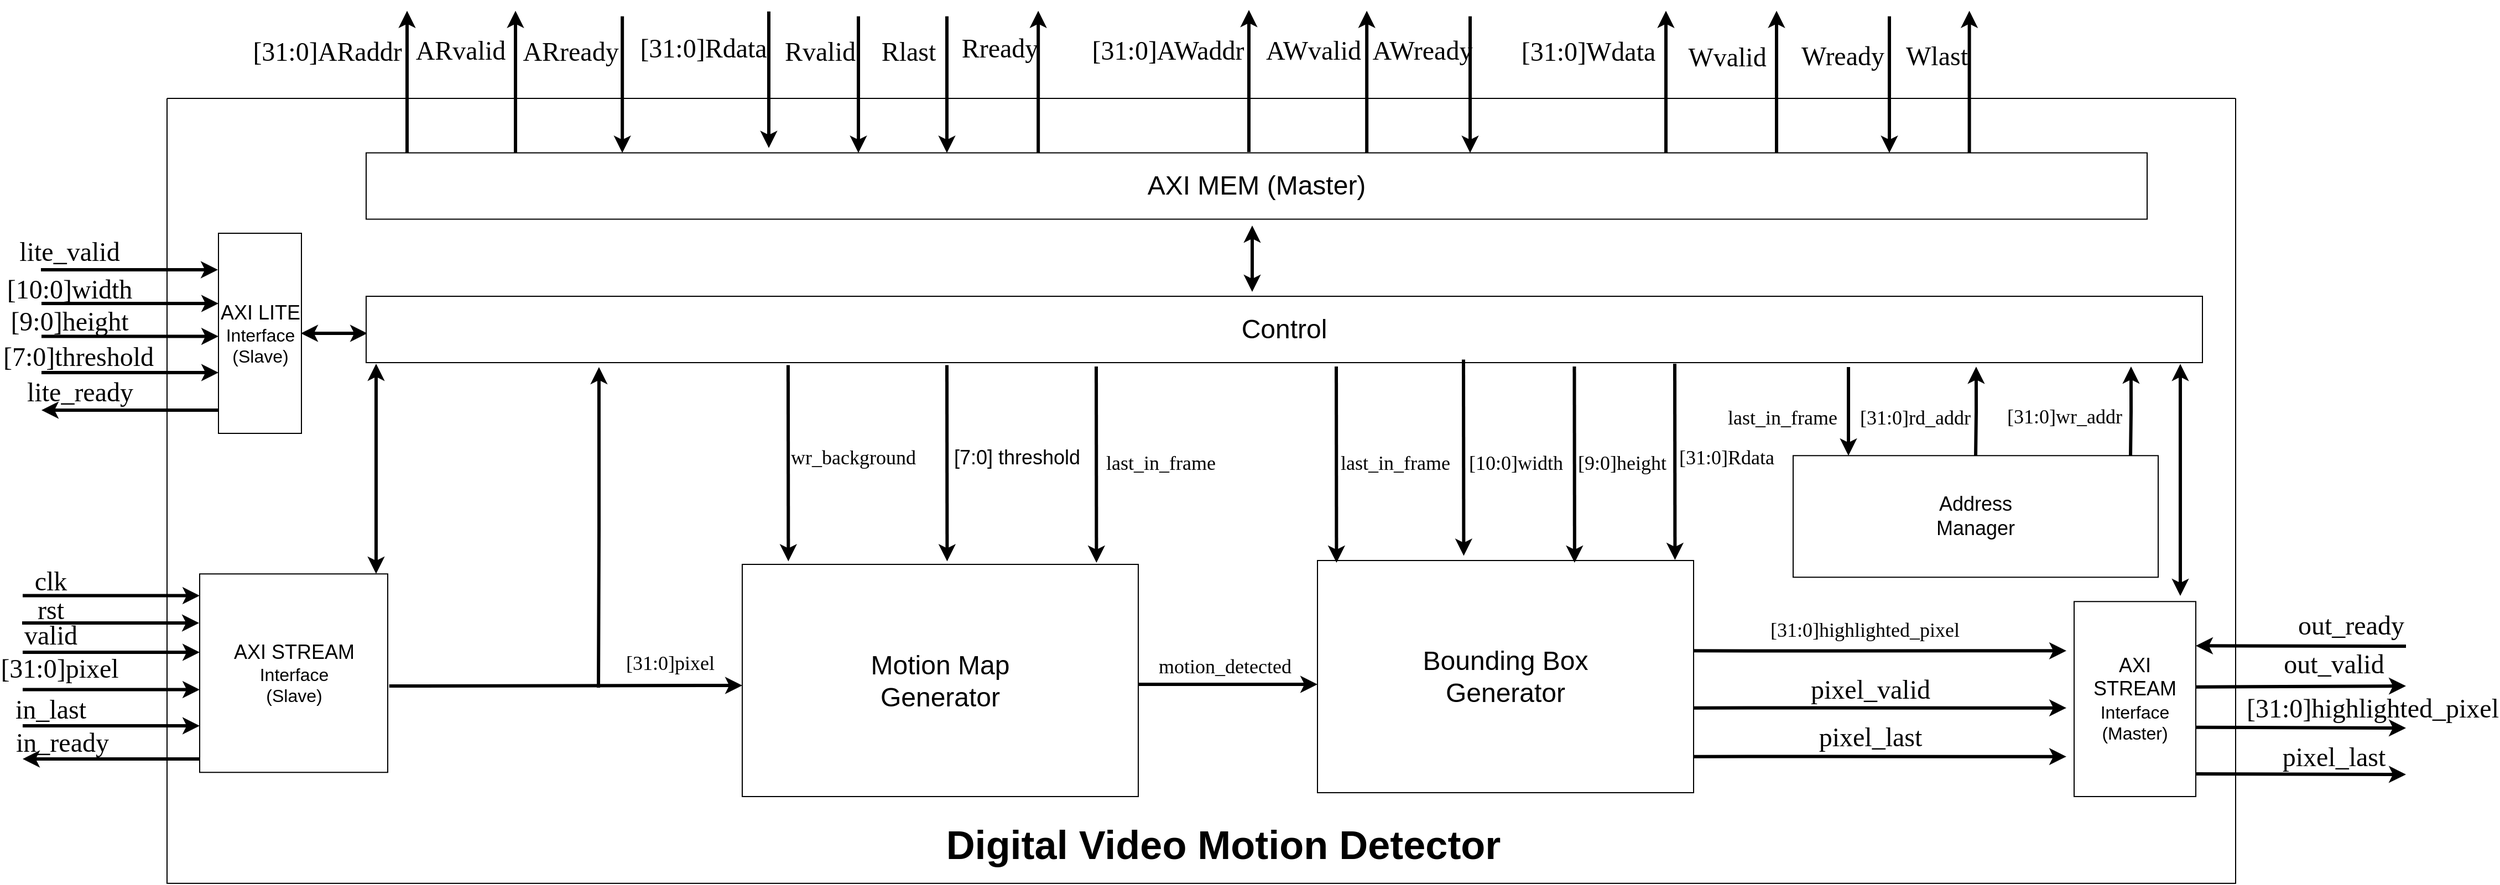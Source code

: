 <mxfile version="27.2.0">
  <diagram name="Page-1" id="8psTu5joOEkHxSPbt8DS">
    <mxGraphModel dx="3192" dy="2634" grid="1" gridSize="10" guides="1" tooltips="1" connect="1" arrows="1" fold="1" page="1" pageScale="1" pageWidth="827" pageHeight="1169" math="0" shadow="0">
      <root>
        <mxCell id="0" />
        <mxCell id="1" parent="0" />
        <mxCell id="5wcGb58u3SQSDJ49Bvyi-1" value="&lt;font style=&quot;font-size: 18px;&quot;&gt;AXI STREAM&lt;/font&gt;&lt;div&gt;&lt;font size=&quot;3&quot;&gt;Interface&lt;/font&gt;&lt;/div&gt;&lt;div&gt;&lt;font size=&quot;3&quot;&gt;(Slave)&lt;/font&gt;&lt;/div&gt;" style="rounded=0;whiteSpace=wrap;html=1;" parent="1" vertex="1">
          <mxGeometry x="69.5" y="20.13" width="170" height="179.5" as="geometry" />
        </mxCell>
        <mxCell id="5wcGb58u3SQSDJ49Bvyi-8" value="&lt;font style=&quot;font-size: 24px;&quot;&gt;AXI MEM (Master)&lt;/font&gt;" style="whiteSpace=wrap;html=1;" parent="1" vertex="1">
          <mxGeometry x="220" y="-360.75" width="1610" height="60" as="geometry" />
        </mxCell>
        <mxCell id="5wcGb58u3SQSDJ49Bvyi-29" value="" style="endArrow=classic;html=1;rounded=0;strokeWidth=3;" parent="1" edge="1">
          <mxGeometry width="50" height="50" relative="1" as="geometry">
            <mxPoint x="1403" y="-170" as="sourcePoint" />
            <mxPoint x="1403.2" y="7.46" as="targetPoint" />
          </mxGeometry>
        </mxCell>
        <mxCell id="5wcGb58u3SQSDJ49Bvyi-28" value="&lt;font style=&quot;font-size: 18px;&quot;&gt;AXI STREAM&lt;/font&gt;&lt;div&gt;&lt;font size=&quot;3&quot;&gt;Interface&lt;/font&gt;&lt;/div&gt;&lt;div&gt;&lt;font size=&quot;3&quot;&gt;(Master)&lt;/font&gt;&lt;/div&gt;" style="rounded=0;whiteSpace=wrap;html=1;" parent="1" vertex="1">
          <mxGeometry x="1764" y="45.12" width="110" height="176.38" as="geometry" />
        </mxCell>
        <mxCell id="1Rf1SUsvrOOBmwsHc8l4-15" value="" style="swimlane;startSize=0;" parent="1" vertex="1">
          <mxGeometry x="40" y="-410" width="1870" height="710" as="geometry" />
        </mxCell>
        <mxCell id="1Rf1SUsvrOOBmwsHc8l4-16" value="&lt;font style=&quot;font-size: 36px;&quot;&gt;&lt;b&gt;Digital Video Motion Detector&lt;/b&gt;&lt;/font&gt;" style="text;html=1;align=center;verticalAlign=middle;whiteSpace=wrap;rounded=0;" parent="1Rf1SUsvrOOBmwsHc8l4-15" vertex="1">
          <mxGeometry x="690" y="660" width="530" height="30" as="geometry" />
        </mxCell>
        <mxCell id="QHfzgOReWVNxUqewcKno-1" value="" style="endArrow=classic;startArrow=classic;html=1;rounded=0;strokeWidth=3;" edge="1" parent="1Rf1SUsvrOOBmwsHc8l4-15">
          <mxGeometry width="50" height="50" relative="1" as="geometry">
            <mxPoint x="981" y="175" as="sourcePoint" />
            <mxPoint x="981" y="115" as="targetPoint" />
          </mxGeometry>
        </mxCell>
        <mxCell id="1Rf1SUsvrOOBmwsHc8l4-17" value="&lt;font style=&quot;font-size: 18px;&quot;&gt;AXI LITE&lt;/font&gt;&lt;div&gt;&lt;font size=&quot;3&quot;&gt;Interface&lt;/font&gt;&lt;/div&gt;&lt;div&gt;&lt;font size=&quot;3&quot;&gt;(Slave)&lt;/font&gt;&lt;/div&gt;" style="whiteSpace=wrap;html=1;" parent="1" vertex="1">
          <mxGeometry x="86.5" y="-288" width="75" height="181" as="geometry" />
        </mxCell>
        <mxCell id="1Rf1SUsvrOOBmwsHc8l4-18" value="&lt;font style=&quot;font-size: 24px;&quot;&gt;Control&lt;/font&gt;" style="rounded=0;whiteSpace=wrap;html=1;" parent="1" vertex="1">
          <mxGeometry x="220" y="-231" width="1660" height="60" as="geometry" />
        </mxCell>
        <mxCell id="1Rf1SUsvrOOBmwsHc8l4-19" value="" style="endArrow=classic;startArrow=classic;html=1;rounded=0;exitX=1.022;exitY=0.641;exitDx=0;exitDy=0;strokeWidth=3;exitPerimeter=0;" parent="1" edge="1">
          <mxGeometry width="50" height="50" relative="1" as="geometry">
            <mxPoint x="161.0" y="-197.499" as="sourcePoint" />
            <mxPoint x="221" y="-197.5" as="targetPoint" />
          </mxGeometry>
        </mxCell>
        <mxCell id="dtxXoNMcvbrdOsO5oj5G-2" value="" style="edgeStyle=orthogonalEdgeStyle;rounded=0;orthogonalLoop=1;jettySize=auto;html=1;strokeWidth=3;exitX=1.008;exitY=0.565;exitDx=0;exitDy=0;exitPerimeter=0;" parent="1" source="5wcGb58u3SQSDJ49Bvyi-1" edge="1">
          <mxGeometry relative="1" as="geometry">
            <mxPoint x="560" y="121" as="targetPoint" />
            <mxPoint x="250" y="121" as="sourcePoint" />
          </mxGeometry>
        </mxCell>
        <mxCell id="XOc9_vDRdyOMPMZFaufi-3" value="" style="endArrow=classic;html=1;rounded=0;exitX=0;exitY=0.318;exitDx=0;exitDy=0;exitPerimeter=0;strokeWidth=3;" parent="1" edge="1">
          <mxGeometry width="50" height="50" relative="1" as="geometry">
            <mxPoint x="69.5" y="187.5" as="sourcePoint" />
            <mxPoint x="-90.5" y="187.5" as="targetPoint" />
          </mxGeometry>
        </mxCell>
        <mxCell id="XOc9_vDRdyOMPMZFaufi-4" value="" style="endArrow=classic;html=1;rounded=0;strokeWidth=3;" parent="1" edge="1">
          <mxGeometry width="50" height="50" relative="1" as="geometry">
            <mxPoint x="-90.5" y="157.5" as="sourcePoint" />
            <mxPoint x="69.5" y="157.5" as="targetPoint" />
          </mxGeometry>
        </mxCell>
        <mxCell id="XOc9_vDRdyOMPMZFaufi-8" value="&lt;font face=&quot;Times New Roman&quot; style=&quot;font-size: 24px;&quot;&gt;[31:0]pixel&lt;/font&gt;" style="text;html=1;align=center;verticalAlign=middle;whiteSpace=wrap;rounded=0;" parent="1" vertex="1">
          <mxGeometry x="-92" y="91.0" width="70" height="30" as="geometry" />
        </mxCell>
        <mxCell id="XOc9_vDRdyOMPMZFaufi-9" value="&lt;font style=&quot;font-size: 24px;&quot; face=&quot;Times New Roman&quot;&gt;valid&lt;/font&gt;" style="text;html=1;align=center;verticalAlign=middle;whiteSpace=wrap;rounded=0;" parent="1" vertex="1">
          <mxGeometry x="-100.5" y="61.0" width="70" height="30" as="geometry" />
        </mxCell>
        <mxCell id="XOc9_vDRdyOMPMZFaufi-10" value="&lt;font face=&quot;Times New Roman&quot; style=&quot;font-size: 24px;&quot;&gt;in_last&lt;/font&gt;" style="text;html=1;align=center;verticalAlign=middle;whiteSpace=wrap;rounded=0;" parent="1" vertex="1">
          <mxGeometry x="-100.5" y="127.5" width="70" height="30" as="geometry" />
        </mxCell>
        <mxCell id="XOc9_vDRdyOMPMZFaufi-11" value="&lt;font face=&quot;Times New Roman&quot; style=&quot;font-size: 24px;&quot;&gt;in_ready&lt;/font&gt;" style="text;html=1;align=center;verticalAlign=middle;resizable=0;points=[];autosize=1;strokeColor=none;fillColor=none;" parent="1" vertex="1">
          <mxGeometry x="-110" y="152.5" width="110" height="40" as="geometry" />
        </mxCell>
        <mxCell id="XOc9_vDRdyOMPMZFaufi-34" value="&lt;font face=&quot;Times New Roman&quot; style=&quot;font-size: 24px;&quot;&gt;clk&lt;/font&gt;" style="text;html=1;align=center;verticalAlign=middle;whiteSpace=wrap;rounded=0;" parent="1" vertex="1">
          <mxGeometry x="-100.5" y="11.5" width="70" height="30" as="geometry" />
        </mxCell>
        <mxCell id="XOc9_vDRdyOMPMZFaufi-36" value="&lt;font style=&quot;font-size: 24px;&quot; face=&quot;Times New Roman&quot;&gt;rst&lt;/font&gt;" style="text;html=1;align=center;verticalAlign=middle;whiteSpace=wrap;rounded=0;" parent="1" vertex="1">
          <mxGeometry x="-100.5" y="37.5" width="70" height="30" as="geometry" />
        </mxCell>
        <mxCell id="XOc9_vDRdyOMPMZFaufi-45" value="" style="edgeStyle=orthogonalEdgeStyle;rounded=0;orthogonalLoop=1;jettySize=auto;html=1;strokeWidth=3;" parent="1" edge="1">
          <mxGeometry relative="1" as="geometry">
            <mxPoint x="355" y="-489.25" as="targetPoint" />
            <mxPoint x="355" y="-360.75" as="sourcePoint" />
          </mxGeometry>
        </mxCell>
        <mxCell id="XOc9_vDRdyOMPMZFaufi-46" value="" style="edgeStyle=orthogonalEdgeStyle;rounded=0;orthogonalLoop=1;jettySize=auto;html=1;strokeWidth=3;" parent="1" edge="1">
          <mxGeometry relative="1" as="geometry">
            <mxPoint x="451.58" y="-360.75" as="targetPoint" />
            <mxPoint x="451.58" y="-484.25" as="sourcePoint" />
          </mxGeometry>
        </mxCell>
        <mxCell id="XOc9_vDRdyOMPMZFaufi-47" value="" style="edgeStyle=orthogonalEdgeStyle;rounded=0;orthogonalLoop=1;jettySize=auto;html=1;strokeWidth=3;" parent="1" edge="1">
          <mxGeometry relative="1" as="geometry">
            <mxPoint x="257" y="-489.25" as="targetPoint" />
            <mxPoint x="257" y="-360.75" as="sourcePoint" />
          </mxGeometry>
        </mxCell>
        <mxCell id="XOc9_vDRdyOMPMZFaufi-54" value="&lt;font style=&quot;font-size: 24px;&quot; face=&quot;Times New Roman&quot;&gt;ARready&lt;/font&gt;" style="text;html=1;align=center;verticalAlign=middle;whiteSpace=wrap;rounded=0;" parent="1" vertex="1">
          <mxGeometry x="375" y="-467.5" width="60" height="30" as="geometry" />
        </mxCell>
        <mxCell id="XOc9_vDRdyOMPMZFaufi-56" value="&lt;font face=&quot;Times New Roman&quot; style=&quot;font-size: 24px;&quot;&gt;ARvalid&lt;/font&gt;" style="text;html=1;align=center;verticalAlign=middle;resizable=0;points=[];autosize=1;strokeColor=none;fillColor=none;" parent="1" vertex="1">
          <mxGeometry x="255" y="-473" width="100" height="40" as="geometry" />
        </mxCell>
        <mxCell id="XOc9_vDRdyOMPMZFaufi-77" value="" style="edgeStyle=orthogonalEdgeStyle;rounded=0;orthogonalLoop=1;jettySize=auto;html=1;strokeWidth=3;entryX=0.179;entryY=1.014;entryDx=0;entryDy=0;entryPerimeter=0;" parent="1" edge="1">
          <mxGeometry relative="1" as="geometry">
            <mxPoint x="430.46" y="-167.0" as="targetPoint" />
            <mxPoint x="430" y="123" as="sourcePoint" />
          </mxGeometry>
        </mxCell>
        <mxCell id="XOc9_vDRdyOMPMZFaufi-78" value="&lt;font face=&quot;Times New Roman&quot; style=&quot;font-size: 18px;&quot;&gt;[31:0]Rdata&lt;/font&gt;" style="text;html=1;align=center;verticalAlign=middle;whiteSpace=wrap;rounded=0;" parent="1" vertex="1">
          <mxGeometry x="1420" y="-100" width="60" height="30" as="geometry" />
        </mxCell>
        <mxCell id="XOc9_vDRdyOMPMZFaufi-80" value="&lt;font face=&quot;Times New Roman&quot; style=&quot;font-size: 24px;&quot;&gt;[31:0]ARaddr&lt;/font&gt;" style="text;html=1;align=center;verticalAlign=middle;whiteSpace=wrap;rounded=0;" parent="1" vertex="1">
          <mxGeometry x="155" y="-467.5" width="60" height="30" as="geometry" />
        </mxCell>
        <mxCell id="XOc9_vDRdyOMPMZFaufi-82" value="" style="edgeStyle=orthogonalEdgeStyle;rounded=0;orthogonalLoop=1;jettySize=auto;html=1;strokeWidth=3;" parent="1" edge="1">
          <mxGeometry relative="1" as="geometry">
            <mxPoint x="665" y="-360.75" as="targetPoint" />
            <mxPoint x="665" y="-484.25" as="sourcePoint" />
          </mxGeometry>
        </mxCell>
        <mxCell id="XOc9_vDRdyOMPMZFaufi-84" value="&lt;font face=&quot;Times New Roman&quot; style=&quot;font-size: 24px;&quot;&gt;Rready&lt;/font&gt;" style="text;html=1;align=center;verticalAlign=middle;whiteSpace=wrap;rounded=0;" parent="1" vertex="1">
          <mxGeometry x="763" y="-470" width="60" height="30" as="geometry" />
        </mxCell>
        <mxCell id="XOc9_vDRdyOMPMZFaufi-85" value="&lt;font face=&quot;Times New Roman&quot; style=&quot;font-size: 24px;&quot;&gt;Rvalid&lt;/font&gt;" style="text;html=1;align=center;verticalAlign=middle;resizable=0;points=[];autosize=1;strokeColor=none;fillColor=none;" parent="1" vertex="1">
          <mxGeometry x="585" y="-472.5" width="90" height="40" as="geometry" />
        </mxCell>
        <mxCell id="XOc9_vDRdyOMPMZFaufi-86" value="&lt;font style=&quot;font-size: 24px;&quot; face=&quot;Times New Roman&quot;&gt;[31:0]Rdata&lt;/font&gt;" style="text;html=1;align=center;verticalAlign=middle;whiteSpace=wrap;rounded=0;" parent="1" vertex="1">
          <mxGeometry x="495" y="-470" width="60" height="30" as="geometry" />
        </mxCell>
        <mxCell id="XOc9_vDRdyOMPMZFaufi-87" value="" style="edgeStyle=orthogonalEdgeStyle;rounded=0;orthogonalLoop=1;jettySize=auto;html=1;strokeWidth=3;" parent="1" edge="1">
          <mxGeometry relative="1" as="geometry">
            <mxPoint x="827.58" y="-489.25" as="targetPoint" />
            <mxPoint x="827.58" y="-360.75" as="sourcePoint" />
          </mxGeometry>
        </mxCell>
        <mxCell id="XOc9_vDRdyOMPMZFaufi-88" value="" style="edgeStyle=orthogonalEdgeStyle;rounded=0;orthogonalLoop=1;jettySize=auto;html=1;strokeWidth=3;" parent="1" edge="1">
          <mxGeometry relative="1" as="geometry">
            <mxPoint x="584" y="-365.13" as="targetPoint" />
            <mxPoint x="584" y="-488.63" as="sourcePoint" />
          </mxGeometry>
        </mxCell>
        <mxCell id="XOc9_vDRdyOMPMZFaufi-91" value="" style="edgeStyle=orthogonalEdgeStyle;rounded=0;orthogonalLoop=1;jettySize=auto;html=1;strokeWidth=3;" parent="1" edge="1">
          <mxGeometry relative="1" as="geometry">
            <mxPoint x="1124.58" y="-489.25" as="targetPoint" />
            <mxPoint x="1124.58" y="-360.75" as="sourcePoint" />
          </mxGeometry>
        </mxCell>
        <mxCell id="XOc9_vDRdyOMPMZFaufi-92" value="" style="edgeStyle=orthogonalEdgeStyle;rounded=0;orthogonalLoop=1;jettySize=auto;html=1;strokeWidth=3;" parent="1" edge="1">
          <mxGeometry relative="1" as="geometry">
            <mxPoint x="1218" y="-360.75" as="targetPoint" />
            <mxPoint x="1218" y="-484.25" as="sourcePoint" />
          </mxGeometry>
        </mxCell>
        <mxCell id="XOc9_vDRdyOMPMZFaufi-93" value="" style="edgeStyle=orthogonalEdgeStyle;rounded=0;orthogonalLoop=1;jettySize=auto;html=1;strokeWidth=3;" parent="1" edge="1">
          <mxGeometry relative="1" as="geometry">
            <mxPoint x="1018" y="-490" as="targetPoint" />
            <mxPoint x="1018" y="-361.5" as="sourcePoint" />
          </mxGeometry>
        </mxCell>
        <mxCell id="XOc9_vDRdyOMPMZFaufi-94" value="&lt;font face=&quot;Times New Roman&quot; style=&quot;font-size: 24px;&quot;&gt;AWready&lt;/font&gt;" style="text;html=1;align=center;verticalAlign=middle;whiteSpace=wrap;rounded=0;" parent="1" vertex="1">
          <mxGeometry x="1145" y="-468" width="60" height="30" as="geometry" />
        </mxCell>
        <mxCell id="XOc9_vDRdyOMPMZFaufi-95" value="&lt;font face=&quot;Times New Roman&quot; style=&quot;font-size: 24px;&quot;&gt;AWvalid&lt;/font&gt;" style="text;html=1;align=center;verticalAlign=middle;resizable=0;points=[];autosize=1;strokeColor=none;fillColor=none;" parent="1" vertex="1">
          <mxGeometry x="1021" y="-473" width="110" height="40" as="geometry" />
        </mxCell>
        <mxCell id="XOc9_vDRdyOMPMZFaufi-96" value="&lt;font style=&quot;font-size: 24px;&quot; face=&quot;Times New Roman&quot;&gt;[31:0]AWaddr&lt;/font&gt;" style="text;html=1;align=center;verticalAlign=middle;whiteSpace=wrap;rounded=0;" parent="1" vertex="1">
          <mxGeometry x="915" y="-468" width="60" height="30" as="geometry" />
        </mxCell>
        <mxCell id="XOc9_vDRdyOMPMZFaufi-97" value="" style="edgeStyle=orthogonalEdgeStyle;rounded=0;orthogonalLoop=1;jettySize=auto;html=1;strokeWidth=3;" parent="1" edge="1">
          <mxGeometry relative="1" as="geometry">
            <mxPoint x="1495" y="-489.25" as="targetPoint" />
            <mxPoint x="1495" y="-360.75" as="sourcePoint" />
          </mxGeometry>
        </mxCell>
        <mxCell id="XOc9_vDRdyOMPMZFaufi-98" value="" style="edgeStyle=orthogonalEdgeStyle;rounded=0;orthogonalLoop=1;jettySize=auto;html=1;strokeWidth=3;" parent="1" edge="1">
          <mxGeometry relative="1" as="geometry">
            <mxPoint x="1597" y="-360.75" as="targetPoint" />
            <mxPoint x="1597" y="-484.25" as="sourcePoint" />
          </mxGeometry>
        </mxCell>
        <mxCell id="XOc9_vDRdyOMPMZFaufi-99" value="" style="edgeStyle=orthogonalEdgeStyle;rounded=0;orthogonalLoop=1;jettySize=auto;html=1;strokeWidth=3;" parent="1" edge="1">
          <mxGeometry relative="1" as="geometry">
            <mxPoint x="1395" y="-489.25" as="targetPoint" />
            <mxPoint x="1395" y="-360.75" as="sourcePoint" />
          </mxGeometry>
        </mxCell>
        <mxCell id="XOc9_vDRdyOMPMZFaufi-100" value="&lt;font face=&quot;Times New Roman&quot; style=&quot;font-size: 24px;&quot;&gt;Wready&lt;/font&gt;" style="text;html=1;align=center;verticalAlign=middle;whiteSpace=wrap;rounded=0;" parent="1" vertex="1">
          <mxGeometry x="1525" y="-463" width="60" height="30" as="geometry" />
        </mxCell>
        <mxCell id="XOc9_vDRdyOMPMZFaufi-101" value="&lt;font face=&quot;Times New Roman&quot; style=&quot;font-size: 24px;&quot;&gt;Wvalid&lt;/font&gt;" style="text;html=1;align=center;verticalAlign=middle;resizable=0;points=[];autosize=1;strokeColor=none;fillColor=none;" parent="1" vertex="1">
          <mxGeometry x="1405" y="-467.5" width="90" height="40" as="geometry" />
        </mxCell>
        <mxCell id="XOc9_vDRdyOMPMZFaufi-102" value="&lt;font face=&quot;Times New Roman&quot; style=&quot;font-size: 24px;&quot;&gt;[31:0]Wdata&lt;/font&gt;" style="text;html=1;align=center;verticalAlign=middle;whiteSpace=wrap;rounded=0;" parent="1" vertex="1">
          <mxGeometry x="1295" y="-467.5" width="60" height="30" as="geometry" />
        </mxCell>
        <mxCell id="XOc9_vDRdyOMPMZFaufi-103" value="" style="edgeStyle=orthogonalEdgeStyle;rounded=0;orthogonalLoop=1;jettySize=auto;html=1;strokeWidth=3;" parent="1" edge="1">
          <mxGeometry relative="1" as="geometry">
            <mxPoint x="1669.29" y="-489.25" as="targetPoint" />
            <mxPoint x="1669.29" y="-360.75" as="sourcePoint" />
          </mxGeometry>
        </mxCell>
        <mxCell id="XOc9_vDRdyOMPMZFaufi-104" value="&lt;font face=&quot;Times New Roman&quot; style=&quot;font-size: 24px;&quot;&gt;Wlast&lt;/font&gt;" style="text;html=1;align=center;verticalAlign=middle;whiteSpace=wrap;rounded=0;" parent="1" vertex="1">
          <mxGeometry x="1615" y="-463" width="50" height="30" as="geometry" />
        </mxCell>
        <mxCell id="XOc9_vDRdyOMPMZFaufi-107" value="" style="endArrow=classic;html=1;rounded=0;exitX=0;exitY=0.318;exitDx=0;exitDy=0;exitPerimeter=0;strokeWidth=3;" parent="1" edge="1">
          <mxGeometry width="50" height="50" relative="1" as="geometry">
            <mxPoint x="1874" y="201.0" as="sourcePoint" />
            <mxPoint x="2064" y="201.5" as="targetPoint" />
          </mxGeometry>
        </mxCell>
        <mxCell id="XOc9_vDRdyOMPMZFaufi-108" value="" style="endArrow=classic;html=1;rounded=0;exitX=0;exitY=0.318;exitDx=0;exitDy=0;exitPerimeter=0;strokeWidth=3;" parent="1" edge="1">
          <mxGeometry width="50" height="50" relative="1" as="geometry">
            <mxPoint x="1874" y="158.87" as="sourcePoint" />
            <mxPoint x="2064" y="159.5" as="targetPoint" />
          </mxGeometry>
        </mxCell>
        <mxCell id="XOc9_vDRdyOMPMZFaufi-109" value="" style="endArrow=classic;html=1;rounded=0;exitX=0;exitY=0.318;exitDx=0;exitDy=0;exitPerimeter=0;strokeWidth=3;" parent="1" edge="1">
          <mxGeometry width="50" height="50" relative="1" as="geometry">
            <mxPoint x="1874" y="122.37" as="sourcePoint" />
            <mxPoint x="2064" y="121.5" as="targetPoint" />
          </mxGeometry>
        </mxCell>
        <mxCell id="XOc9_vDRdyOMPMZFaufi-110" value="&lt;font face=&quot;Times New Roman&quot; style=&quot;font-size: 24px;&quot;&gt;[31:0]highlighted_pixel&lt;/font&gt;" style="text;html=1;align=center;verticalAlign=middle;whiteSpace=wrap;rounded=0;" parent="1" vertex="1">
          <mxGeometry x="1999" y="127.0" width="70" height="30" as="geometry" />
        </mxCell>
        <mxCell id="XOc9_vDRdyOMPMZFaufi-111" value="&lt;font face=&quot;Times New Roman&quot; style=&quot;font-size: 24px;&quot;&gt;out_valid&lt;/font&gt;" style="text;html=1;align=center;verticalAlign=middle;whiteSpace=wrap;rounded=0;" parent="1" vertex="1">
          <mxGeometry x="1964" y="87.0" width="70" height="30" as="geometry" />
        </mxCell>
        <mxCell id="XOc9_vDRdyOMPMZFaufi-112" value="&lt;font face=&quot;Times New Roman&quot; style=&quot;font-size: 24px;&quot;&gt;pixel_last&lt;/font&gt;" style="text;html=1;align=center;verticalAlign=middle;whiteSpace=wrap;rounded=0;" parent="1" vertex="1">
          <mxGeometry x="1964" y="171" width="70" height="30" as="geometry" />
        </mxCell>
        <mxCell id="XOc9_vDRdyOMPMZFaufi-116" value="" style="endArrow=classic;html=1;rounded=0;strokeWidth=3;" parent="1" edge="1">
          <mxGeometry width="50" height="50" relative="1" as="geometry">
            <mxPoint x="2064" y="85.5" as="sourcePoint" />
            <mxPoint x="1874" y="85.12" as="targetPoint" />
          </mxGeometry>
        </mxCell>
        <mxCell id="XOc9_vDRdyOMPMZFaufi-118" value="&lt;font face=&quot;Times New Roman&quot; style=&quot;font-size: 24px;&quot;&gt;out_ready&lt;/font&gt;" style="text;html=1;align=center;verticalAlign=middle;resizable=0;points=[];autosize=1;strokeColor=none;fillColor=none;" parent="1" vertex="1">
          <mxGeometry x="1954" y="47.0" width="120" height="40" as="geometry" />
        </mxCell>
        <mxCell id="XOc9_vDRdyOMPMZFaufi-124" value="" style="endArrow=classic;html=1;rounded=0;strokeWidth=3;" parent="1" edge="1">
          <mxGeometry width="50" height="50" relative="1" as="geometry">
            <mxPoint x="-90.5" y="124.73" as="sourcePoint" />
            <mxPoint x="69.5" y="124.73" as="targetPoint" />
          </mxGeometry>
        </mxCell>
        <mxCell id="XOc9_vDRdyOMPMZFaufi-125" value="" style="endArrow=classic;html=1;rounded=0;strokeWidth=3;" parent="1" edge="1">
          <mxGeometry width="50" height="50" relative="1" as="geometry">
            <mxPoint x="-90.5" y="91" as="sourcePoint" />
            <mxPoint x="69.5" y="91" as="targetPoint" />
          </mxGeometry>
        </mxCell>
        <mxCell id="XOc9_vDRdyOMPMZFaufi-126" value="" style="endArrow=classic;html=1;rounded=0;strokeWidth=3;" parent="1" edge="1">
          <mxGeometry width="50" height="50" relative="1" as="geometry">
            <mxPoint x="-91" y="64.5" as="sourcePoint" />
            <mxPoint x="69" y="64.5" as="targetPoint" />
          </mxGeometry>
        </mxCell>
        <mxCell id="XOc9_vDRdyOMPMZFaufi-127" value="" style="endArrow=classic;html=1;rounded=0;strokeWidth=3;" parent="1" edge="1">
          <mxGeometry width="50" height="50" relative="1" as="geometry">
            <mxPoint x="-90.5" y="39.73" as="sourcePoint" />
            <mxPoint x="69.5" y="39.73" as="targetPoint" />
          </mxGeometry>
        </mxCell>
        <mxCell id="XOc9_vDRdyOMPMZFaufi-128" value="" style="endArrow=classic;html=1;rounded=0;exitX=0;exitY=0.318;exitDx=0;exitDy=0;exitPerimeter=0;strokeWidth=3;" parent="1" edge="1">
          <mxGeometry width="50" height="50" relative="1" as="geometry">
            <mxPoint x="86.5" y="-128" as="sourcePoint" />
            <mxPoint x="-73.5" y="-128" as="targetPoint" />
          </mxGeometry>
        </mxCell>
        <mxCell id="XOc9_vDRdyOMPMZFaufi-129" value="" style="endArrow=classic;html=1;rounded=0;strokeWidth=3;" parent="1" edge="1">
          <mxGeometry width="50" height="50" relative="1" as="geometry">
            <mxPoint x="-73.5" y="-162" as="sourcePoint" />
            <mxPoint x="86.5" y="-162" as="targetPoint" />
          </mxGeometry>
        </mxCell>
        <mxCell id="XOc9_vDRdyOMPMZFaufi-130" value="&lt;font style=&quot;font-size: 24px;&quot; face=&quot;Times New Roman&quot;&gt;[9:0]height&lt;/font&gt;" style="text;html=1;align=center;verticalAlign=middle;whiteSpace=wrap;rounded=0;" parent="1" vertex="1">
          <mxGeometry x="-83.5" y="-223.5" width="70" height="30" as="geometry" />
        </mxCell>
        <mxCell id="XOc9_vDRdyOMPMZFaufi-131" value="&lt;font face=&quot;Times New Roman&quot; style=&quot;font-size: 24px;&quot;&gt;[10:0]width&lt;/font&gt;" style="text;html=1;align=center;verticalAlign=middle;whiteSpace=wrap;rounded=0;" parent="1" vertex="1">
          <mxGeometry x="-83.5" y="-252.5" width="70" height="30" as="geometry" />
        </mxCell>
        <mxCell id="XOc9_vDRdyOMPMZFaufi-132" value="&lt;font face=&quot;Times New Roman&quot; style=&quot;font-size: 24px;&quot;&gt;[7:0]threshold&lt;/font&gt;" style="text;html=1;align=center;verticalAlign=middle;whiteSpace=wrap;rounded=0;" parent="1" vertex="1">
          <mxGeometry x="-83.5" y="-191" width="86" height="30" as="geometry" />
        </mxCell>
        <mxCell id="XOc9_vDRdyOMPMZFaufi-133" value="&lt;font face=&quot;Times New Roman&quot; style=&quot;font-size: 24px;&quot;&gt;lite_ready&lt;/font&gt;" style="text;html=1;align=center;verticalAlign=middle;resizable=0;points=[];autosize=1;strokeColor=none;fillColor=none;" parent="1" vertex="1">
          <mxGeometry x="-99" y="-164" width="120" height="40" as="geometry" />
        </mxCell>
        <mxCell id="XOc9_vDRdyOMPMZFaufi-135" value="&lt;font face=&quot;Times New Roman&quot; style=&quot;font-size: 24px;&quot;&gt;lite_valid&lt;/font&gt;" style="text;html=1;align=center;verticalAlign=middle;whiteSpace=wrap;rounded=0;" parent="1" vertex="1">
          <mxGeometry x="-83.5" y="-286" width="70" height="30" as="geometry" />
        </mxCell>
        <mxCell id="XOc9_vDRdyOMPMZFaufi-136" value="" style="endArrow=classic;html=1;rounded=0;strokeWidth=3;" parent="1" edge="1">
          <mxGeometry width="50" height="50" relative="1" as="geometry">
            <mxPoint x="-73.5" y="-194.77" as="sourcePoint" />
            <mxPoint x="86.5" y="-194.77" as="targetPoint" />
          </mxGeometry>
        </mxCell>
        <mxCell id="XOc9_vDRdyOMPMZFaufi-137" value="" style="endArrow=classic;html=1;rounded=0;strokeWidth=3;" parent="1" edge="1">
          <mxGeometry width="50" height="50" relative="1" as="geometry">
            <mxPoint x="-73.5" y="-224.5" as="sourcePoint" />
            <mxPoint x="86.5" y="-224.5" as="targetPoint" />
          </mxGeometry>
        </mxCell>
        <mxCell id="XOc9_vDRdyOMPMZFaufi-138" value="" style="endArrow=classic;html=1;rounded=0;strokeWidth=3;" parent="1" edge="1">
          <mxGeometry width="50" height="50" relative="1" as="geometry">
            <mxPoint x="-74" y="-255" as="sourcePoint" />
            <mxPoint x="86" y="-255" as="targetPoint" />
          </mxGeometry>
        </mxCell>
        <mxCell id="VN-eHyt6kYfMbYtqsBXD-14" value="" style="edgeStyle=orthogonalEdgeStyle;rounded=0;orthogonalLoop=1;jettySize=auto;html=1;strokeWidth=3;" parent="1" edge="1">
          <mxGeometry relative="1" as="geometry">
            <mxPoint x="1080" y="120" as="targetPoint" />
            <mxPoint x="918" y="119.95" as="sourcePoint" />
            <Array as="points">
              <mxPoint x="967" y="119.95" />
            </Array>
          </mxGeometry>
        </mxCell>
        <mxCell id="pzHLP5PFSMqDfCKK6MuQ-24" value="&lt;font style=&quot;font-size: 24px;&quot;&gt;Motion Map&lt;/font&gt;&lt;div&gt;&lt;font style=&quot;font-size: 24px;&quot;&gt;Generator&lt;/font&gt;&lt;/div&gt;" style="rounded=0;whiteSpace=wrap;html=1;" parent="1" vertex="1">
          <mxGeometry x="560" y="11.5" width="358" height="210" as="geometry" />
        </mxCell>
        <mxCell id="pzHLP5PFSMqDfCKK6MuQ-36" value="&lt;span style=&quot;font-size: 24px;&quot;&gt;Bounding Box&lt;/span&gt;&lt;div&gt;&lt;span style=&quot;font-size: 24px;&quot;&gt;Generator&lt;/span&gt;&lt;/div&gt;" style="rounded=0;whiteSpace=wrap;html=1;" parent="1" vertex="1">
          <mxGeometry x="1080" y="8" width="340" height="210" as="geometry" />
        </mxCell>
        <mxCell id="pzHLP5PFSMqDfCKK6MuQ-39" value="&lt;font style=&quot;font-size: 18px;&quot; face=&quot;Times New Roman&quot;&gt;last_in_frame&lt;/font&gt;" style="text;html=1;align=center;verticalAlign=middle;resizable=0;points=[];autosize=1;strokeColor=none;fillColor=none;" parent="1" vertex="1">
          <mxGeometry x="1090" y="-100" width="120" height="40" as="geometry" />
        </mxCell>
        <mxCell id="pzHLP5PFSMqDfCKK6MuQ-40" value="&lt;span style=&quot;text-wrap-mode: wrap;&quot;&gt;&lt;font face=&quot;Times New Roman&quot; style=&quot;font-size: 18px;&quot;&gt;[10:0]width&lt;/font&gt;&lt;/span&gt;" style="text;html=1;align=center;verticalAlign=middle;resizable=0;points=[];autosize=1;strokeColor=none;fillColor=none;" parent="1" vertex="1">
          <mxGeometry x="1204" y="-100" width="110" height="40" as="geometry" />
        </mxCell>
        <mxCell id="pzHLP5PFSMqDfCKK6MuQ-41" value="&lt;span style=&quot;text-wrap-mode: wrap;&quot;&gt;&lt;font face=&quot;Times New Roman&quot; style=&quot;font-size: 18px;&quot;&gt;[9:0]height&lt;/font&gt;&lt;/span&gt;" style="text;html=1;align=center;verticalAlign=middle;resizable=0;points=[];autosize=1;strokeColor=none;fillColor=none;" parent="1" vertex="1">
          <mxGeometry x="1305" y="-100" width="100" height="40" as="geometry" />
        </mxCell>
        <mxCell id="pzHLP5PFSMqDfCKK6MuQ-46" value="&lt;font face=&quot;Times New Roman&quot; style=&quot;font-size: 18px;&quot;&gt;motion_detected&lt;/font&gt;" style="text;html=1;align=center;verticalAlign=middle;resizable=0;points=[];autosize=1;strokeColor=none;fillColor=none;" parent="1" vertex="1">
          <mxGeometry x="926" y="83.5" width="140" height="40" as="geometry" />
        </mxCell>
        <mxCell id="pzHLP5PFSMqDfCKK6MuQ-62" value="&lt;font face=&quot;Times New Roman&quot; style=&quot;font-size: 18px;&quot;&gt;[31:0]highlighted_pixel&lt;/font&gt;" style="text;html=1;align=center;verticalAlign=middle;whiteSpace=wrap;rounded=0;" parent="1" vertex="1">
          <mxGeometry x="1540" y="55.5" width="70" height="30" as="geometry" />
        </mxCell>
        <mxCell id="XOc9_vDRdyOMPMZFaufi-41" value="&lt;font face=&quot;Times New Roman&quot; style=&quot;font-size: 18px;&quot;&gt;[31:0]pixel&lt;/font&gt;" style="text;html=1;align=center;verticalAlign=middle;whiteSpace=wrap;rounded=0;" parent="1" vertex="1">
          <mxGeometry x="460" y="85.5" width="70" height="30" as="geometry" />
        </mxCell>
        <mxCell id="pzHLP5PFSMqDfCKK6MuQ-26" value="&lt;font face=&quot;Times New Roman&quot; style=&quot;font-size: 18px;&quot;&gt;last_in_frame&lt;/font&gt;" style="text;html=1;align=center;verticalAlign=middle;resizable=0;points=[];autosize=1;strokeColor=none;fillColor=none;" parent="1" vertex="1">
          <mxGeometry x="878" y="-100" width="120" height="40" as="geometry" />
        </mxCell>
        <mxCell id="pzHLP5PFSMqDfCKK6MuQ-29" value="&lt;font face=&quot;Times New Roman&quot; style=&quot;font-size: 18px;&quot;&gt;wr_background&lt;/font&gt;" style="text;html=1;align=center;verticalAlign=middle;resizable=0;points=[];autosize=1;strokeColor=none;fillColor=none;" parent="1" vertex="1">
          <mxGeometry x="590" y="-105" width="140" height="40" as="geometry" />
        </mxCell>
        <mxCell id="pzHLP5PFSMqDfCKK6MuQ-32" value="&lt;font style=&quot;font-size: 18px;&quot;&gt;[7:0] threshold&lt;/font&gt;" style="text;html=1;align=center;verticalAlign=middle;resizable=0;points=[];autosize=1;strokeColor=none;fillColor=none;" parent="1" vertex="1">
          <mxGeometry x="738" y="-105" width="140" height="40" as="geometry" />
        </mxCell>
        <mxCell id="713RPQ0c2F6om1EGbdfF-3" value="" style="edgeStyle=orthogonalEdgeStyle;rounded=0;orthogonalLoop=1;jettySize=auto;html=1;strokeWidth=3;" parent="1" edge="1">
          <mxGeometry relative="1" as="geometry">
            <mxPoint x="745" y="-360.75" as="targetPoint" />
            <mxPoint x="745" y="-484.25" as="sourcePoint" />
          </mxGeometry>
        </mxCell>
        <mxCell id="713RPQ0c2F6om1EGbdfF-4" value="&lt;font face=&quot;Times New Roman&quot; style=&quot;font-size: 24px;&quot;&gt;Rlast&lt;/font&gt;" style="text;html=1;align=center;verticalAlign=middle;resizable=0;points=[];autosize=1;strokeColor=none;fillColor=none;" parent="1" vertex="1">
          <mxGeometry x="675" y="-472.5" width="70" height="40" as="geometry" />
        </mxCell>
        <mxCell id="QHfzgOReWVNxUqewcKno-2" value="" style="endArrow=classic;html=1;rounded=0;strokeWidth=3;" edge="1" parent="1">
          <mxGeometry width="50" height="50" relative="1" as="geometry">
            <mxPoint x="1312.23" y="-167.5" as="sourcePoint" />
            <mxPoint x="1312.43" y="9.96" as="targetPoint" />
          </mxGeometry>
        </mxCell>
        <mxCell id="QHfzgOReWVNxUqewcKno-3" value="" style="endArrow=classic;html=1;rounded=0;strokeWidth=3;" edge="1" parent="1">
          <mxGeometry width="50" height="50" relative="1" as="geometry">
            <mxPoint x="1212" y="-173.73" as="sourcePoint" />
            <mxPoint x="1212.2" y="3.73" as="targetPoint" />
          </mxGeometry>
        </mxCell>
        <mxCell id="QHfzgOReWVNxUqewcKno-4" value="" style="endArrow=classic;html=1;rounded=0;strokeWidth=3;" edge="1" parent="1">
          <mxGeometry width="50" height="50" relative="1" as="geometry">
            <mxPoint x="1097" y="-167.5" as="sourcePoint" />
            <mxPoint x="1097.2" y="9.96" as="targetPoint" />
          </mxGeometry>
        </mxCell>
        <mxCell id="QHfzgOReWVNxUqewcKno-5" value="" style="endArrow=classic;html=1;rounded=0;strokeWidth=3;" edge="1" parent="1">
          <mxGeometry width="50" height="50" relative="1" as="geometry">
            <mxPoint x="880" y="-167.5" as="sourcePoint" />
            <mxPoint x="880.2" y="9.96" as="targetPoint" />
          </mxGeometry>
        </mxCell>
        <mxCell id="QHfzgOReWVNxUqewcKno-6" value="" style="endArrow=classic;html=1;rounded=0;strokeWidth=3;" edge="1" parent="1">
          <mxGeometry width="50" height="50" relative="1" as="geometry">
            <mxPoint x="745" y="-168.73" as="sourcePoint" />
            <mxPoint x="745.2" y="8.73" as="targetPoint" />
          </mxGeometry>
        </mxCell>
        <mxCell id="QHfzgOReWVNxUqewcKno-7" value="" style="endArrow=classic;html=1;rounded=0;strokeWidth=3;" edge="1" parent="1">
          <mxGeometry width="50" height="50" relative="1" as="geometry">
            <mxPoint x="601.47" y="-168.73" as="sourcePoint" />
            <mxPoint x="601.67" y="8.73" as="targetPoint" />
          </mxGeometry>
        </mxCell>
        <mxCell id="QHfzgOReWVNxUqewcKno-17" value="&lt;span style=&quot;font-size: 18px;&quot;&gt;Address&lt;/span&gt;&lt;div&gt;&lt;span style=&quot;font-size: 18px;&quot;&gt;Manager&lt;/span&gt;&lt;/div&gt;" style="rounded=0;whiteSpace=wrap;html=1;" vertex="1" parent="1">
          <mxGeometry x="1510" y="-86.87" width="330" height="110" as="geometry" />
        </mxCell>
        <mxCell id="QHfzgOReWVNxUqewcKno-18" value="" style="edgeStyle=orthogonalEdgeStyle;rounded=0;orthogonalLoop=1;jettySize=auto;html=1;strokeWidth=3;entryX=0.179;entryY=1.014;entryDx=0;entryDy=0;entryPerimeter=0;" edge="1" parent="1">
          <mxGeometry relative="1" as="geometry">
            <mxPoint x="1815.46" y="-167.5" as="targetPoint" />
            <mxPoint x="1815" y="-87" as="sourcePoint" />
          </mxGeometry>
        </mxCell>
        <mxCell id="QHfzgOReWVNxUqewcKno-19" value="&lt;font face=&quot;Times New Roman&quot; style=&quot;font-size: 18px;&quot;&gt;[31:0]wr_addr&lt;/font&gt;" style="text;html=1;align=center;verticalAlign=middle;resizable=0;points=[];autosize=1;strokeColor=none;fillColor=none;" vertex="1" parent="1">
          <mxGeometry x="1690" y="-142" width="130" height="40" as="geometry" />
        </mxCell>
        <mxCell id="QHfzgOReWVNxUqewcKno-20" value="&lt;font face=&quot;Times New Roman&quot; style=&quot;font-size: 18px;&quot;&gt;[31:0]rd_addr&lt;/font&gt;" style="text;html=1;align=center;verticalAlign=middle;resizable=0;points=[];autosize=1;strokeColor=none;fillColor=none;" vertex="1" parent="1">
          <mxGeometry x="1560" y="-141" width="120" height="40" as="geometry" />
        </mxCell>
        <mxCell id="QHfzgOReWVNxUqewcKno-21" value="" style="edgeStyle=orthogonalEdgeStyle;rounded=0;orthogonalLoop=1;jettySize=auto;html=1;strokeWidth=3;entryX=0.179;entryY=1.014;entryDx=0;entryDy=0;entryPerimeter=0;" edge="1" parent="1">
          <mxGeometry relative="1" as="geometry">
            <mxPoint x="1675.46" y="-167.37" as="targetPoint" />
            <mxPoint x="1675" y="-86.87" as="sourcePoint" />
          </mxGeometry>
        </mxCell>
        <mxCell id="QHfzgOReWVNxUqewcKno-22" value="" style="endArrow=classic;html=1;rounded=0;strokeWidth=3;" edge="1" parent="1">
          <mxGeometry width="50" height="50" relative="1" as="geometry">
            <mxPoint x="1560" y="-167" as="sourcePoint" />
            <mxPoint x="1560" y="-86.87" as="targetPoint" />
          </mxGeometry>
        </mxCell>
        <mxCell id="QHfzgOReWVNxUqewcKno-23" value="&lt;font face=&quot;Times New Roman&quot; style=&quot;font-size: 18px;&quot;&gt;last_in_frame&lt;/font&gt;" style="text;html=1;align=center;verticalAlign=middle;resizable=0;points=[];autosize=1;strokeColor=none;fillColor=none;" vertex="1" parent="1">
          <mxGeometry x="1440" y="-141" width="120" height="40" as="geometry" />
        </mxCell>
        <mxCell id="QHfzgOReWVNxUqewcKno-24" value="" style="edgeStyle=orthogonalEdgeStyle;rounded=0;orthogonalLoop=1;jettySize=auto;html=1;strokeWidth=3;" edge="1" parent="1">
          <mxGeometry relative="1" as="geometry">
            <mxPoint x="1757" y="89.67" as="targetPoint" />
            <mxPoint x="1420" y="89.67" as="sourcePoint" />
            <Array as="points">
              <mxPoint x="1469" y="89.67" />
            </Array>
          </mxGeometry>
        </mxCell>
        <mxCell id="QHfzgOReWVNxUqewcKno-26" value="" style="endArrow=classic;startArrow=classic;html=1;rounded=0;strokeWidth=3;" edge="1" parent="1">
          <mxGeometry width="50" height="50" relative="1" as="geometry">
            <mxPoint x="229" y="20" as="sourcePoint" />
            <mxPoint x="229" y="-170" as="targetPoint" />
          </mxGeometry>
        </mxCell>
        <mxCell id="QHfzgOReWVNxUqewcKno-27" value="" style="endArrow=classic;startArrow=classic;html=1;rounded=0;strokeWidth=3;" edge="1" parent="1">
          <mxGeometry width="50" height="50" relative="1" as="geometry">
            <mxPoint x="1860" y="40" as="sourcePoint" />
            <mxPoint x="1860" y="-169.87" as="targetPoint" />
          </mxGeometry>
        </mxCell>
        <mxCell id="QHfzgOReWVNxUqewcKno-28" value="&lt;font face=&quot;Times New Roman&quot; style=&quot;font-size: 24px;&quot;&gt;pixel_valid&lt;/font&gt;" style="text;html=1;align=center;verticalAlign=middle;whiteSpace=wrap;rounded=0;" vertex="1" parent="1">
          <mxGeometry x="1545" y="110" width="70" height="30" as="geometry" />
        </mxCell>
        <mxCell id="QHfzgOReWVNxUqewcKno-29" value="" style="edgeStyle=orthogonalEdgeStyle;rounded=0;orthogonalLoop=1;jettySize=auto;html=1;strokeWidth=3;" edge="1" parent="1">
          <mxGeometry relative="1" as="geometry">
            <mxPoint x="1757" y="141.33" as="targetPoint" />
            <mxPoint x="1420" y="141.33" as="sourcePoint" />
            <Array as="points">
              <mxPoint x="1469" y="141.33" />
            </Array>
          </mxGeometry>
        </mxCell>
        <mxCell id="QHfzgOReWVNxUqewcKno-30" value="" style="edgeStyle=orthogonalEdgeStyle;rounded=0;orthogonalLoop=1;jettySize=auto;html=1;strokeWidth=3;" edge="1" parent="1">
          <mxGeometry relative="1" as="geometry">
            <mxPoint x="1757" y="185.33" as="targetPoint" />
            <mxPoint x="1420" y="185.33" as="sourcePoint" />
            <Array as="points">
              <mxPoint x="1469" y="185.33" />
            </Array>
          </mxGeometry>
        </mxCell>
        <mxCell id="QHfzgOReWVNxUqewcKno-34" value="&lt;font face=&quot;Times New Roman&quot; style=&quot;font-size: 24px;&quot;&gt;pixel_last&lt;/font&gt;" style="text;html=1;align=center;verticalAlign=middle;whiteSpace=wrap;rounded=0;" vertex="1" parent="1">
          <mxGeometry x="1545" y="152.5" width="70" height="30" as="geometry" />
        </mxCell>
      </root>
    </mxGraphModel>
  </diagram>
</mxfile>
